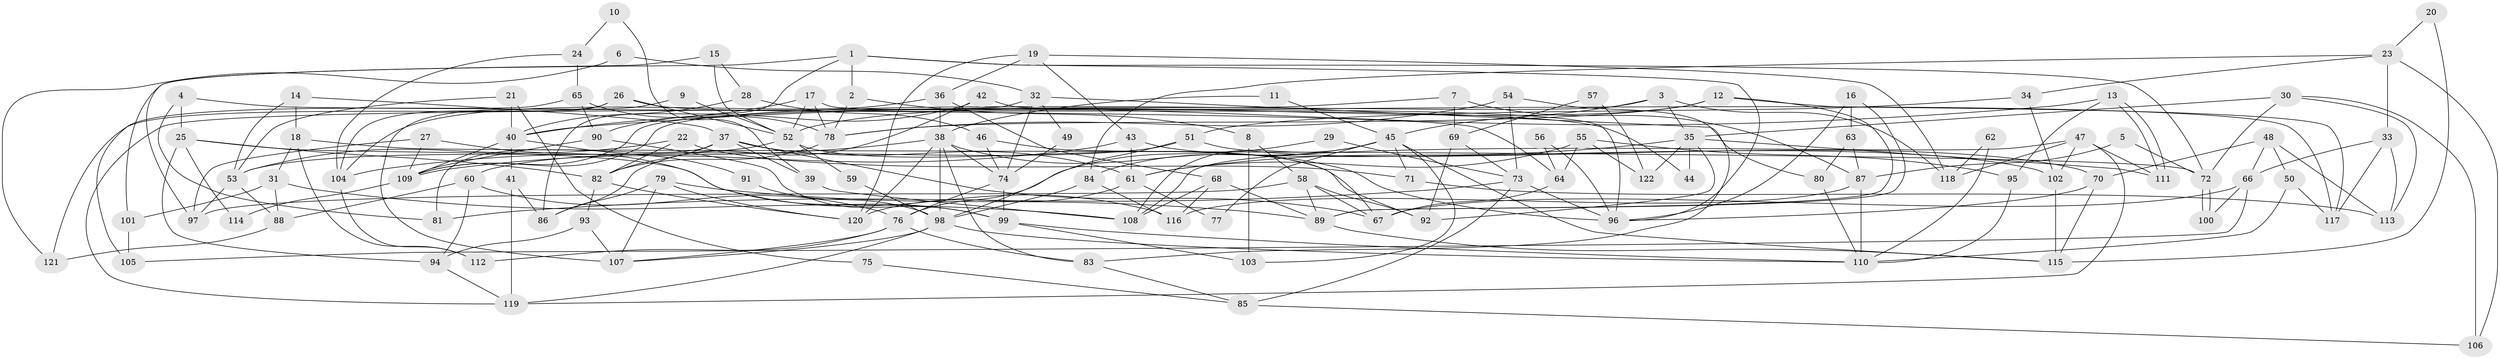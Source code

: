 // coarse degree distribution, {8: 0.08163265306122448, 6: 0.10204081632653061, 12: 0.04081632653061224, 4: 0.16326530612244897, 11: 0.02040816326530612, 10: 0.10204081632653061, 2: 0.10204081632653061, 7: 0.08163265306122448, 3: 0.14285714285714285, 5: 0.10204081632653061, 9: 0.04081632653061224, 15: 0.02040816326530612}
// Generated by graph-tools (version 1.1) at 2025/50/03/04/25 22:50:51]
// undirected, 122 vertices, 244 edges
graph export_dot {
  node [color=gray90,style=filled];
  1;
  2;
  3;
  4;
  5;
  6;
  7;
  8;
  9;
  10;
  11;
  12;
  13;
  14;
  15;
  16;
  17;
  18;
  19;
  20;
  21;
  22;
  23;
  24;
  25;
  26;
  27;
  28;
  29;
  30;
  31;
  32;
  33;
  34;
  35;
  36;
  37;
  38;
  39;
  40;
  41;
  42;
  43;
  44;
  45;
  46;
  47;
  48;
  49;
  50;
  51;
  52;
  53;
  54;
  55;
  56;
  57;
  58;
  59;
  60;
  61;
  62;
  63;
  64;
  65;
  66;
  67;
  68;
  69;
  70;
  71;
  72;
  73;
  74;
  75;
  76;
  77;
  78;
  79;
  80;
  81;
  82;
  83;
  84;
  85;
  86;
  87;
  88;
  89;
  90;
  91;
  92;
  93;
  94;
  95;
  96;
  97;
  98;
  99;
  100;
  101;
  102;
  103;
  104;
  105;
  106;
  107;
  108;
  109;
  110;
  111;
  112;
  113;
  114;
  115;
  116;
  117;
  118;
  119;
  120;
  121;
  122;
  1 -- 2;
  1 -- 72;
  1 -- 86;
  1 -- 96;
  1 -- 101;
  2 -- 8;
  2 -- 78;
  3 -- 109;
  3 -- 45;
  3 -- 35;
  3 -- 118;
  4 -- 81;
  4 -- 25;
  4 -- 64;
  5 -- 72;
  5 -- 87;
  6 -- 32;
  6 -- 121;
  7 -- 69;
  7 -- 109;
  7 -- 87;
  8 -- 58;
  8 -- 103;
  9 -- 52;
  9 -- 107;
  10 -- 39;
  10 -- 24;
  11 -- 45;
  11 -- 38;
  12 -- 52;
  12 -- 117;
  12 -- 78;
  12 -- 89;
  13 -- 95;
  13 -- 111;
  13 -- 111;
  13 -- 40;
  14 -- 18;
  14 -- 53;
  14 -- 37;
  15 -- 28;
  15 -- 97;
  15 -- 52;
  16 -- 89;
  16 -- 96;
  16 -- 63;
  17 -- 52;
  17 -- 96;
  17 -- 40;
  17 -- 78;
  18 -- 72;
  18 -- 31;
  18 -- 112;
  19 -- 36;
  19 -- 118;
  19 -- 43;
  19 -- 120;
  20 -- 23;
  20 -- 115;
  21 -- 53;
  21 -- 40;
  21 -- 75;
  22 -- 82;
  22 -- 53;
  22 -- 71;
  23 -- 34;
  23 -- 106;
  23 -- 33;
  23 -- 84;
  24 -- 104;
  24 -- 65;
  25 -- 116;
  25 -- 82;
  25 -- 94;
  25 -- 114;
  26 -- 52;
  26 -- 104;
  26 -- 44;
  26 -- 121;
  27 -- 109;
  27 -- 99;
  27 -- 97;
  28 -- 40;
  28 -- 46;
  29 -- 73;
  29 -- 76;
  30 -- 35;
  30 -- 113;
  30 -- 72;
  30 -- 106;
  31 -- 101;
  31 -- 108;
  31 -- 88;
  32 -- 119;
  32 -- 80;
  32 -- 49;
  32 -- 74;
  33 -- 66;
  33 -- 113;
  33 -- 117;
  34 -- 102;
  34 -- 51;
  35 -- 111;
  35 -- 44;
  35 -- 61;
  35 -- 92;
  35 -- 122;
  36 -- 68;
  36 -- 38;
  36 -- 104;
  37 -- 61;
  37 -- 39;
  37 -- 67;
  37 -- 81;
  37 -- 82;
  38 -- 98;
  38 -- 120;
  38 -- 74;
  38 -- 83;
  38 -- 96;
  38 -- 104;
  39 -- 108;
  40 -- 41;
  40 -- 91;
  40 -- 109;
  41 -- 119;
  41 -- 86;
  42 -- 90;
  42 -- 86;
  42 -- 117;
  43 -- 61;
  43 -- 102;
  43 -- 109;
  45 -- 84;
  45 -- 115;
  45 -- 71;
  45 -- 77;
  45 -- 103;
  45 -- 108;
  46 -- 74;
  46 -- 67;
  47 -- 108;
  47 -- 119;
  47 -- 102;
  47 -- 111;
  47 -- 118;
  48 -- 113;
  48 -- 70;
  48 -- 50;
  48 -- 66;
  49 -- 74;
  50 -- 117;
  50 -- 110;
  51 -- 60;
  51 -- 70;
  51 -- 98;
  52 -- 53;
  52 -- 59;
  52 -- 92;
  53 -- 88;
  53 -- 97;
  54 -- 83;
  54 -- 78;
  54 -- 73;
  55 -- 61;
  55 -- 64;
  55 -- 95;
  55 -- 122;
  56 -- 96;
  56 -- 64;
  57 -- 69;
  57 -- 122;
  58 -- 92;
  58 -- 89;
  58 -- 67;
  58 -- 97;
  59 -- 98;
  60 -- 76;
  60 -- 94;
  60 -- 88;
  61 -- 120;
  61 -- 77;
  62 -- 110;
  62 -- 118;
  63 -- 87;
  63 -- 80;
  64 -- 67;
  65 -- 78;
  65 -- 90;
  65 -- 105;
  66 -- 67;
  66 -- 100;
  66 -- 105;
  68 -- 89;
  68 -- 116;
  68 -- 108;
  69 -- 73;
  69 -- 92;
  70 -- 115;
  70 -- 96;
  71 -- 113;
  72 -- 100;
  72 -- 100;
  73 -- 96;
  73 -- 81;
  73 -- 85;
  74 -- 76;
  74 -- 99;
  75 -- 85;
  76 -- 112;
  76 -- 83;
  76 -- 107;
  78 -- 82;
  79 -- 120;
  79 -- 86;
  79 -- 89;
  79 -- 107;
  80 -- 110;
  82 -- 93;
  82 -- 120;
  83 -- 85;
  84 -- 98;
  84 -- 116;
  85 -- 106;
  87 -- 110;
  87 -- 116;
  88 -- 121;
  89 -- 115;
  90 -- 99;
  90 -- 109;
  91 -- 98;
  93 -- 107;
  93 -- 94;
  94 -- 119;
  95 -- 110;
  98 -- 107;
  98 -- 110;
  98 -- 119;
  99 -- 110;
  99 -- 103;
  101 -- 105;
  102 -- 115;
  104 -- 112;
  109 -- 114;
}
